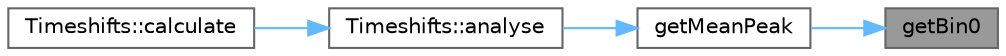 digraph "getBin0"
{
 // LATEX_PDF_SIZE
  bgcolor="transparent";
  edge [fontname=Helvetica,fontsize=10,labelfontname=Helvetica,labelfontsize=10];
  node [fontname=Helvetica,fontsize=10,shape=box,height=0.2,width=0.4];
  rankdir="RL";
  Node1 [id="Node000001",label="getBin0",height=0.2,width=0.4,color="gray40", fillcolor="grey60", style="filled", fontcolor="black",tooltip="Get which bin holds the X = 0."];
  Node1 -> Node2 [id="edge1_Node000001_Node000002",dir="back",color="steelblue1",style="solid",tooltip=" "];
  Node2 [id="Node000002",label="getMeanPeak",height=0.2,width=0.4,color="grey40", fillcolor="white", style="filled",URL="$_timeshifts_8hpp.html#accfb8dfb6ee42fa6845013a0cf121ac1",tooltip="Get the mean of the peak of a histogram with one nice single peak."];
  Node2 -> Node3 [id="edge2_Node000002_Node000003",dir="back",color="steelblue1",style="solid",tooltip=" "];
  Node3 [id="Node000003",label="Timeshifts::analyse",height=0.2,width=0.4,color="grey40", fillcolor="white", style="filled",URL="$class_timeshifts.html#a608d9443a15dd669920e10dd8baee23a",tooltip=" "];
  Node3 -> Node4 [id="edge3_Node000003_Node000004",dir="back",color="steelblue1",style="solid",tooltip=" "];
  Node4 [id="Node000004",label="Timeshifts::calculate",height=0.2,width=0.4,color="grey40", fillcolor="white", style="filled",URL="$class_timeshifts.html#a3d3ab1b3498ca45832d8a8735f16e188",tooltip=" "];
}
